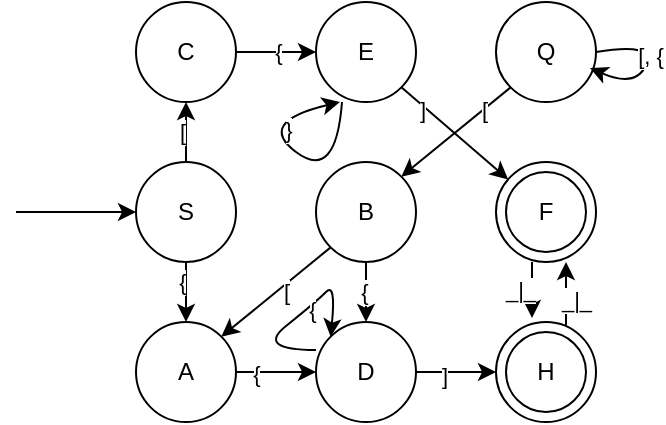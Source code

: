 <mxfile version="26.2.5">
  <diagram name="Страница — 1" id="Bs9hl7EJvzK3aSVxohyI">
    <mxGraphModel dx="1059" dy="478" grid="1" gridSize="10" guides="1" tooltips="1" connect="1" arrows="1" fold="1" page="1" pageScale="1" pageWidth="827" pageHeight="1169" math="0" shadow="0">
      <root>
        <mxCell id="0" />
        <mxCell id="1" parent="0" />
        <mxCell id="p0av2jwLTRedCg7sPQxk-1" value="" style="ellipse;whiteSpace=wrap;html=1;" vertex="1" parent="1">
          <mxGeometry x="400" y="280" width="50" height="50" as="geometry" />
        </mxCell>
        <mxCell id="p0av2jwLTRedCg7sPQxk-2" value="F" style="ellipse;whiteSpace=wrap;html=1;" vertex="1" parent="1">
          <mxGeometry x="405" y="285" width="40" height="40" as="geometry" />
        </mxCell>
        <mxCell id="p0av2jwLTRedCg7sPQxk-20" style="edgeStyle=orthogonalEdgeStyle;rounded=0;orthogonalLoop=1;jettySize=auto;html=1;entryX=0;entryY=0.5;entryDx=0;entryDy=0;" edge="1" parent="1" source="p0av2jwLTRedCg7sPQxk-3" target="p0av2jwLTRedCg7sPQxk-11">
          <mxGeometry relative="1" as="geometry" />
        </mxCell>
        <mxCell id="p0av2jwLTRedCg7sPQxk-49" value="]" style="edgeLabel;html=1;align=center;verticalAlign=middle;resizable=0;points=[];" vertex="1" connectable="0" parent="p0av2jwLTRedCg7sPQxk-20">
          <mxGeometry x="-0.3" y="-2" relative="1" as="geometry">
            <mxPoint as="offset" />
          </mxGeometry>
        </mxCell>
        <mxCell id="p0av2jwLTRedCg7sPQxk-3" value="D" style="ellipse;whiteSpace=wrap;html=1;" vertex="1" parent="1">
          <mxGeometry x="310" y="360" width="50" height="50" as="geometry" />
        </mxCell>
        <mxCell id="p0av2jwLTRedCg7sPQxk-19" style="edgeStyle=orthogonalEdgeStyle;rounded=0;orthogonalLoop=1;jettySize=auto;html=1;entryX=0;entryY=0.5;entryDx=0;entryDy=0;" edge="1" parent="1" source="p0av2jwLTRedCg7sPQxk-4" target="p0av2jwLTRedCg7sPQxk-3">
          <mxGeometry relative="1" as="geometry" />
        </mxCell>
        <mxCell id="p0av2jwLTRedCg7sPQxk-47" value="{" style="edgeLabel;html=1;align=center;verticalAlign=middle;resizable=0;points=[];" vertex="1" connectable="0" parent="p0av2jwLTRedCg7sPQxk-19">
          <mxGeometry x="-0.5" y="-1" relative="1" as="geometry">
            <mxPoint as="offset" />
          </mxGeometry>
        </mxCell>
        <mxCell id="p0av2jwLTRedCg7sPQxk-4" value="A" style="ellipse;whiteSpace=wrap;html=1;" vertex="1" parent="1">
          <mxGeometry x="220" y="360" width="50" height="50" as="geometry" />
        </mxCell>
        <mxCell id="p0av2jwLTRedCg7sPQxk-28" style="edgeStyle=orthogonalEdgeStyle;rounded=0;orthogonalLoop=1;jettySize=auto;html=1;entryX=0.5;entryY=0;entryDx=0;entryDy=0;" edge="1" parent="1" source="p0av2jwLTRedCg7sPQxk-5" target="p0av2jwLTRedCg7sPQxk-3">
          <mxGeometry relative="1" as="geometry" />
        </mxCell>
        <mxCell id="p0av2jwLTRedCg7sPQxk-48" value="{" style="edgeLabel;html=1;align=center;verticalAlign=middle;resizable=0;points=[];" vertex="1" connectable="0" parent="p0av2jwLTRedCg7sPQxk-28">
          <mxGeometry x="0.4" y="-1" relative="1" as="geometry">
            <mxPoint as="offset" />
          </mxGeometry>
        </mxCell>
        <mxCell id="p0av2jwLTRedCg7sPQxk-5" value="B" style="ellipse;whiteSpace=wrap;html=1;" vertex="1" parent="1">
          <mxGeometry x="310" y="280" width="50" height="50" as="geometry" />
        </mxCell>
        <mxCell id="p0av2jwLTRedCg7sPQxk-17" style="edgeStyle=orthogonalEdgeStyle;rounded=0;orthogonalLoop=1;jettySize=auto;html=1;exitX=0.5;exitY=0;exitDx=0;exitDy=0;entryX=0.5;entryY=1;entryDx=0;entryDy=0;" edge="1" parent="1" source="p0av2jwLTRedCg7sPQxk-6" target="p0av2jwLTRedCg7sPQxk-9">
          <mxGeometry relative="1" as="geometry" />
        </mxCell>
        <mxCell id="p0av2jwLTRedCg7sPQxk-33" value="[" style="edgeLabel;html=1;align=center;verticalAlign=middle;resizable=0;points=[];" vertex="1" connectable="0" parent="p0av2jwLTRedCg7sPQxk-17">
          <mxGeometry y="2" relative="1" as="geometry">
            <mxPoint as="offset" />
          </mxGeometry>
        </mxCell>
        <mxCell id="p0av2jwLTRedCg7sPQxk-18" style="edgeStyle=orthogonalEdgeStyle;rounded=0;orthogonalLoop=1;jettySize=auto;html=1;entryX=0.5;entryY=0;entryDx=0;entryDy=0;" edge="1" parent="1" source="p0av2jwLTRedCg7sPQxk-6" target="p0av2jwLTRedCg7sPQxk-4">
          <mxGeometry relative="1" as="geometry" />
        </mxCell>
        <mxCell id="p0av2jwLTRedCg7sPQxk-34" value="{" style="edgeLabel;html=1;align=center;verticalAlign=middle;resizable=0;points=[];" vertex="1" connectable="0" parent="p0av2jwLTRedCg7sPQxk-18">
          <mxGeometry x="0.2" y="-2" relative="1" as="geometry">
            <mxPoint as="offset" />
          </mxGeometry>
        </mxCell>
        <mxCell id="p0av2jwLTRedCg7sPQxk-6" value="S" style="ellipse;whiteSpace=wrap;html=1;" vertex="1" parent="1">
          <mxGeometry x="220" y="280" width="50" height="50" as="geometry" />
        </mxCell>
        <mxCell id="p0av2jwLTRedCg7sPQxk-7" value="Q" style="ellipse;whiteSpace=wrap;html=1;" vertex="1" parent="1">
          <mxGeometry x="400" y="200" width="50" height="50" as="geometry" />
        </mxCell>
        <mxCell id="p0av2jwLTRedCg7sPQxk-8" value="E" style="ellipse;whiteSpace=wrap;html=1;" vertex="1" parent="1">
          <mxGeometry x="310" y="200" width="50" height="50" as="geometry" />
        </mxCell>
        <mxCell id="p0av2jwLTRedCg7sPQxk-15" style="edgeStyle=orthogonalEdgeStyle;rounded=0;orthogonalLoop=1;jettySize=auto;html=1;entryX=0;entryY=0.5;entryDx=0;entryDy=0;" edge="1" parent="1" source="p0av2jwLTRedCg7sPQxk-9" target="p0av2jwLTRedCg7sPQxk-8">
          <mxGeometry relative="1" as="geometry" />
        </mxCell>
        <mxCell id="p0av2jwLTRedCg7sPQxk-35" value="{" style="edgeLabel;html=1;align=center;verticalAlign=middle;resizable=0;points=[];" vertex="1" connectable="0" parent="p0av2jwLTRedCg7sPQxk-15">
          <mxGeometry x="0.05" relative="1" as="geometry">
            <mxPoint as="offset" />
          </mxGeometry>
        </mxCell>
        <mxCell id="p0av2jwLTRedCg7sPQxk-9" value="С" style="ellipse;whiteSpace=wrap;html=1;" vertex="1" parent="1">
          <mxGeometry x="220" y="200" width="50" height="50" as="geometry" />
        </mxCell>
        <mxCell id="p0av2jwLTRedCg7sPQxk-25" style="edgeStyle=orthogonalEdgeStyle;rounded=0;orthogonalLoop=1;jettySize=auto;html=1;entryX=0.7;entryY=1;entryDx=0;entryDy=0;exitX=0.68;exitY=0.04;exitDx=0;exitDy=0;exitPerimeter=0;entryPerimeter=0;" edge="1" parent="1" source="p0av2jwLTRedCg7sPQxk-11" target="p0av2jwLTRedCg7sPQxk-1">
          <mxGeometry relative="1" as="geometry" />
        </mxCell>
        <mxCell id="p0av2jwLTRedCg7sPQxk-51" value="_|_" style="edgeLabel;html=1;align=center;verticalAlign=middle;resizable=0;points=[];" vertex="1" connectable="0" parent="p0av2jwLTRedCg7sPQxk-25">
          <mxGeometry x="-0.151" y="-5" relative="1" as="geometry">
            <mxPoint as="offset" />
          </mxGeometry>
        </mxCell>
        <mxCell id="p0av2jwLTRedCg7sPQxk-11" value="" style="ellipse;whiteSpace=wrap;html=1;" vertex="1" parent="1">
          <mxGeometry x="400" y="360" width="50" height="50" as="geometry" />
        </mxCell>
        <mxCell id="p0av2jwLTRedCg7sPQxk-12" value="H" style="ellipse;whiteSpace=wrap;html=1;" vertex="1" parent="1">
          <mxGeometry x="405" y="365" width="40" height="40" as="geometry" />
        </mxCell>
        <mxCell id="p0av2jwLTRedCg7sPQxk-13" value="" style="endArrow=classic;html=1;rounded=0;entryX=0;entryY=0.5;entryDx=0;entryDy=0;" edge="1" parent="1" target="p0av2jwLTRedCg7sPQxk-6">
          <mxGeometry width="50" height="50" relative="1" as="geometry">
            <mxPoint x="160" y="305" as="sourcePoint" />
            <mxPoint x="220" y="300" as="targetPoint" />
          </mxGeometry>
        </mxCell>
        <mxCell id="p0av2jwLTRedCg7sPQxk-21" value="" style="endArrow=classic;html=1;rounded=0;" edge="1" parent="1">
          <mxGeometry width="50" height="50" relative="1" as="geometry">
            <mxPoint x="418" y="330" as="sourcePoint" />
            <mxPoint x="418" y="358" as="targetPoint" />
          </mxGeometry>
        </mxCell>
        <mxCell id="p0av2jwLTRedCg7sPQxk-52" value="_|_" style="edgeLabel;html=1;align=center;verticalAlign=middle;resizable=0;points=[];" vertex="1" connectable="0" parent="p0av2jwLTRedCg7sPQxk-21">
          <mxGeometry y="-6" relative="1" as="geometry">
            <mxPoint as="offset" />
          </mxGeometry>
        </mxCell>
        <mxCell id="p0av2jwLTRedCg7sPQxk-27" value="" style="endArrow=classic;html=1;rounded=0;exitX=1;exitY=1;exitDx=0;exitDy=0;" edge="1" parent="1" source="p0av2jwLTRedCg7sPQxk-8" target="p0av2jwLTRedCg7sPQxk-1">
          <mxGeometry width="50" height="50" relative="1" as="geometry">
            <mxPoint x="350" y="310" as="sourcePoint" />
            <mxPoint x="400" y="260" as="targetPoint" />
          </mxGeometry>
        </mxCell>
        <mxCell id="p0av2jwLTRedCg7sPQxk-37" value="]" style="edgeLabel;html=1;align=center;verticalAlign=middle;resizable=0;points=[];" vertex="1" connectable="0" parent="p0av2jwLTRedCg7sPQxk-27">
          <mxGeometry x="-0.568" y="-2" relative="1" as="geometry">
            <mxPoint as="offset" />
          </mxGeometry>
        </mxCell>
        <mxCell id="p0av2jwLTRedCg7sPQxk-29" value="" style="endArrow=classic;html=1;rounded=0;exitX=0;exitY=1;exitDx=0;exitDy=0;entryX=1;entryY=0;entryDx=0;entryDy=0;" edge="1" parent="1" source="p0av2jwLTRedCg7sPQxk-7" target="p0av2jwLTRedCg7sPQxk-5">
          <mxGeometry width="50" height="50" relative="1" as="geometry">
            <mxPoint x="480" y="310" as="sourcePoint" />
            <mxPoint x="530" y="260" as="targetPoint" />
          </mxGeometry>
        </mxCell>
        <mxCell id="p0av2jwLTRedCg7sPQxk-38" value="[" style="edgeLabel;html=1;align=center;verticalAlign=middle;resizable=0;points=[];" vertex="1" connectable="0" parent="p0av2jwLTRedCg7sPQxk-29">
          <mxGeometry x="-0.522" relative="1" as="geometry">
            <mxPoint as="offset" />
          </mxGeometry>
        </mxCell>
        <mxCell id="p0av2jwLTRedCg7sPQxk-30" value="" style="endArrow=classic;html=1;rounded=0;exitX=0;exitY=1;exitDx=0;exitDy=0;entryX=1;entryY=0;entryDx=0;entryDy=0;" edge="1" parent="1" source="p0av2jwLTRedCg7sPQxk-5" target="p0av2jwLTRedCg7sPQxk-4">
          <mxGeometry width="50" height="50" relative="1" as="geometry">
            <mxPoint x="160" y="430" as="sourcePoint" />
            <mxPoint x="210" y="380" as="targetPoint" />
          </mxGeometry>
        </mxCell>
        <mxCell id="p0av2jwLTRedCg7sPQxk-45" value="[" style="edgeLabel;html=1;align=center;verticalAlign=middle;resizable=0;points=[];" vertex="1" connectable="0" parent="p0av2jwLTRedCg7sPQxk-30">
          <mxGeometry x="-0.088" y="3" relative="1" as="geometry">
            <mxPoint as="offset" />
          </mxGeometry>
        </mxCell>
        <mxCell id="p0av2jwLTRedCg7sPQxk-31" value="" style="curved=1;endArrow=classic;html=1;rounded=0;entryX=0;entryY=0;entryDx=0;entryDy=0;" edge="1" parent="1" target="p0av2jwLTRedCg7sPQxk-3">
          <mxGeometry width="50" height="50" relative="1" as="geometry">
            <mxPoint x="310" y="374" as="sourcePoint" />
            <mxPoint x="210" y="350" as="targetPoint" />
            <Array as="points">
              <mxPoint x="280" y="374" />
              <mxPoint x="310" y="350" />
              <mxPoint x="320" y="340" />
            </Array>
          </mxGeometry>
        </mxCell>
        <mxCell id="p0av2jwLTRedCg7sPQxk-46" value="{" style="edgeLabel;html=1;align=center;verticalAlign=middle;resizable=0;points=[];" vertex="1" connectable="0" parent="p0av2jwLTRedCg7sPQxk-31">
          <mxGeometry x="0.17" y="-2" relative="1" as="geometry">
            <mxPoint as="offset" />
          </mxGeometry>
        </mxCell>
        <mxCell id="p0av2jwLTRedCg7sPQxk-32" value="" style="curved=1;endArrow=classic;html=1;rounded=0;exitX=0.26;exitY=1;exitDx=0;exitDy=0;entryX=0.24;entryY=1;entryDx=0;entryDy=0;entryPerimeter=0;exitPerimeter=0;" edge="1" parent="1" source="p0av2jwLTRedCg7sPQxk-8" target="p0av2jwLTRedCg7sPQxk-8">
          <mxGeometry width="50" height="50" relative="1" as="geometry">
            <mxPoint x="280" y="310" as="sourcePoint" />
            <mxPoint x="330" y="260" as="targetPoint" />
            <Array as="points">
              <mxPoint x="320" y="290" />
              <mxPoint x="280" y="260" />
            </Array>
          </mxGeometry>
        </mxCell>
        <mxCell id="p0av2jwLTRedCg7sPQxk-36" value="}" style="edgeLabel;html=1;align=center;verticalAlign=middle;resizable=0;points=[];" vertex="1" connectable="0" parent="p0av2jwLTRedCg7sPQxk-32">
          <mxGeometry x="0.575" y="-7" relative="1" as="geometry">
            <mxPoint as="offset" />
          </mxGeometry>
        </mxCell>
        <mxCell id="p0av2jwLTRedCg7sPQxk-39" value="" style="curved=1;endArrow=classic;html=1;rounded=0;exitX=1;exitY=0.5;exitDx=0;exitDy=0;entryX=0.94;entryY=0.66;entryDx=0;entryDy=0;entryPerimeter=0;" edge="1" parent="1" source="p0av2jwLTRedCg7sPQxk-7" target="p0av2jwLTRedCg7sPQxk-7">
          <mxGeometry width="50" height="50" relative="1" as="geometry">
            <mxPoint x="490" y="260" as="sourcePoint" />
            <mxPoint x="540" y="210" as="targetPoint" />
            <Array as="points">
              <mxPoint x="480" y="220" />
              <mxPoint x="470" y="243" />
            </Array>
          </mxGeometry>
        </mxCell>
        <mxCell id="p0av2jwLTRedCg7sPQxk-44" value="[, {" style="edgeLabel;html=1;align=center;verticalAlign=middle;resizable=0;points=[];" vertex="1" connectable="0" parent="p0av2jwLTRedCg7sPQxk-39">
          <mxGeometry x="-0.056" relative="1" as="geometry">
            <mxPoint as="offset" />
          </mxGeometry>
        </mxCell>
      </root>
    </mxGraphModel>
  </diagram>
</mxfile>
